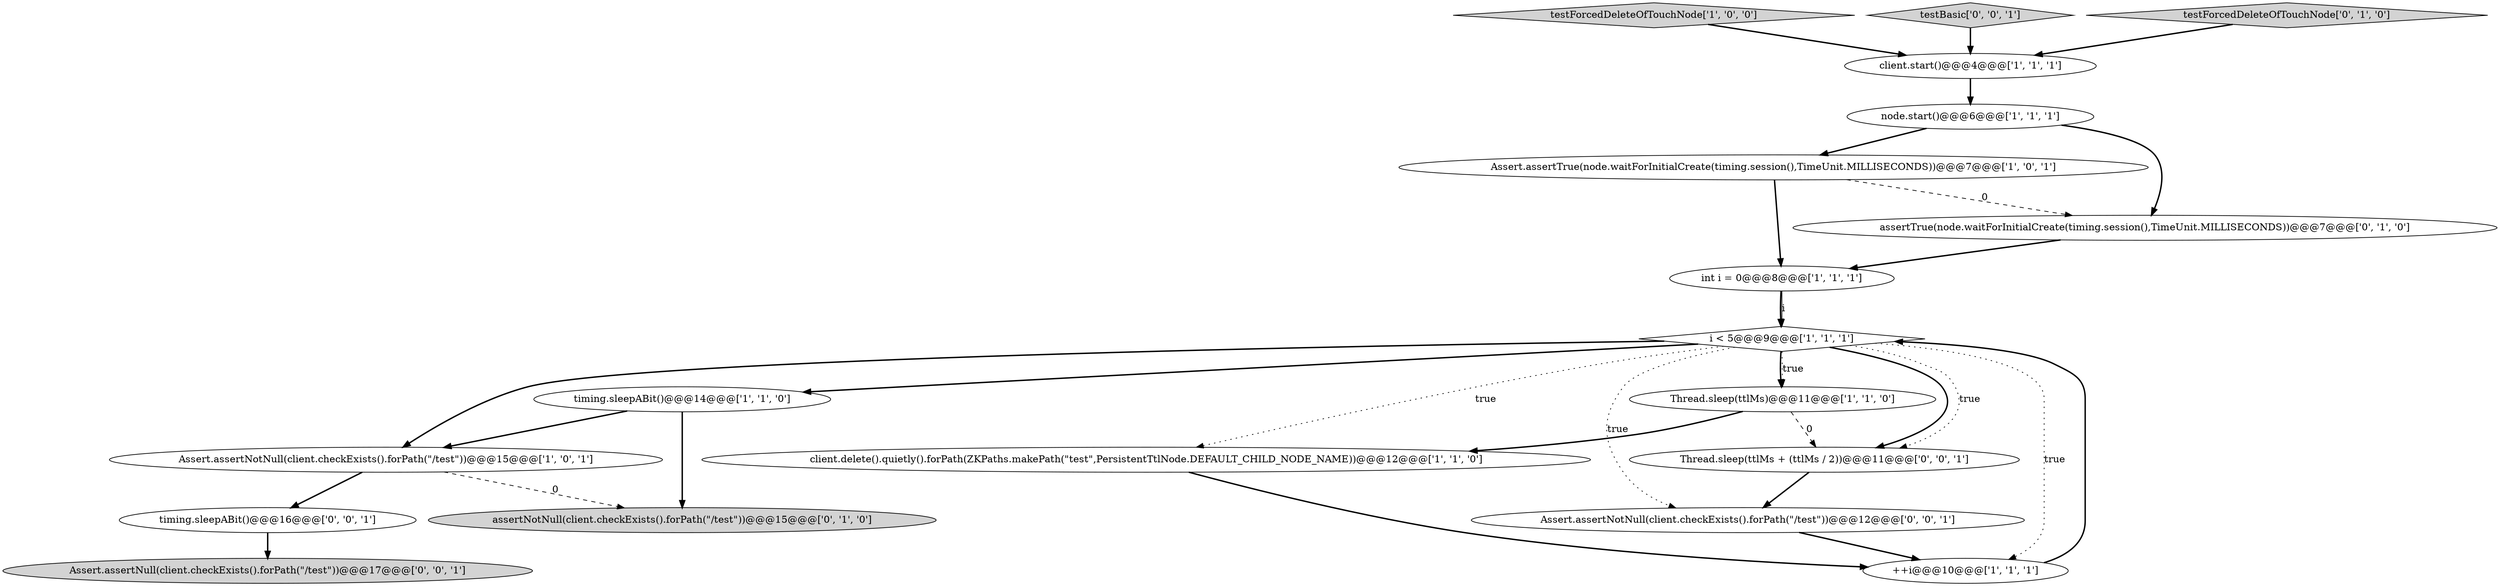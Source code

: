 digraph {
11 [style = filled, label = "assertTrue(node.waitForInitialCreate(timing.session(),TimeUnit.MILLISECONDS))@@@7@@@['0', '1', '0']", fillcolor = white, shape = ellipse image = "AAA1AAABBB2BBB"];
6 [style = filled, label = "testForcedDeleteOfTouchNode['1', '0', '0']", fillcolor = lightgray, shape = diamond image = "AAA0AAABBB1BBB"];
9 [style = filled, label = "i < 5@@@9@@@['1', '1', '1']", fillcolor = white, shape = diamond image = "AAA0AAABBB1BBB"];
2 [style = filled, label = "Assert.assertNotNull(client.checkExists().forPath(\"/test\"))@@@15@@@['1', '0', '1']", fillcolor = white, shape = ellipse image = "AAA0AAABBB1BBB"];
4 [style = filled, label = "Assert.assertTrue(node.waitForInitialCreate(timing.session(),TimeUnit.MILLISECONDS))@@@7@@@['1', '0', '1']", fillcolor = white, shape = ellipse image = "AAA0AAABBB1BBB"];
8 [style = filled, label = "node.start()@@@6@@@['1', '1', '1']", fillcolor = white, shape = ellipse image = "AAA0AAABBB1BBB"];
3 [style = filled, label = "Thread.sleep(ttlMs)@@@11@@@['1', '1', '0']", fillcolor = white, shape = ellipse image = "AAA0AAABBB1BBB"];
7 [style = filled, label = "client.start()@@@4@@@['1', '1', '1']", fillcolor = white, shape = ellipse image = "AAA0AAABBB1BBB"];
10 [style = filled, label = "++i@@@10@@@['1', '1', '1']", fillcolor = white, shape = ellipse image = "AAA0AAABBB1BBB"];
14 [style = filled, label = "Assert.assertNull(client.checkExists().forPath(\"/test\"))@@@17@@@['0', '0', '1']", fillcolor = lightgray, shape = ellipse image = "AAA0AAABBB3BBB"];
16 [style = filled, label = "Thread.sleep(ttlMs + (ttlMs / 2))@@@11@@@['0', '0', '1']", fillcolor = white, shape = ellipse image = "AAA0AAABBB3BBB"];
18 [style = filled, label = "testBasic['0', '0', '1']", fillcolor = lightgray, shape = diamond image = "AAA0AAABBB3BBB"];
1 [style = filled, label = "timing.sleepABit()@@@14@@@['1', '1', '0']", fillcolor = white, shape = ellipse image = "AAA0AAABBB1BBB"];
13 [style = filled, label = "testForcedDeleteOfTouchNode['0', '1', '0']", fillcolor = lightgray, shape = diamond image = "AAA0AAABBB2BBB"];
12 [style = filled, label = "assertNotNull(client.checkExists().forPath(\"/test\"))@@@15@@@['0', '1', '0']", fillcolor = lightgray, shape = ellipse image = "AAA1AAABBB2BBB"];
15 [style = filled, label = "timing.sleepABit()@@@16@@@['0', '0', '1']", fillcolor = white, shape = ellipse image = "AAA0AAABBB3BBB"];
5 [style = filled, label = "int i = 0@@@8@@@['1', '1', '1']", fillcolor = white, shape = ellipse image = "AAA0AAABBB1BBB"];
0 [style = filled, label = "client.delete().quietly().forPath(ZKPaths.makePath(\"test\",PersistentTtlNode.DEFAULT_CHILD_NODE_NAME))@@@12@@@['1', '1', '0']", fillcolor = white, shape = ellipse image = "AAA0AAABBB1BBB"];
17 [style = filled, label = "Assert.assertNotNull(client.checkExists().forPath(\"/test\"))@@@12@@@['0', '0', '1']", fillcolor = white, shape = ellipse image = "AAA0AAABBB3BBB"];
4->11 [style = dashed, label="0"];
7->8 [style = bold, label=""];
13->7 [style = bold, label=""];
8->4 [style = bold, label=""];
9->0 [style = dotted, label="true"];
3->16 [style = dashed, label="0"];
10->9 [style = bold, label=""];
1->12 [style = bold, label=""];
9->16 [style = bold, label=""];
4->5 [style = bold, label=""];
9->3 [style = bold, label=""];
9->2 [style = bold, label=""];
5->9 [style = bold, label=""];
9->17 [style = dotted, label="true"];
9->10 [style = dotted, label="true"];
0->10 [style = bold, label=""];
8->11 [style = bold, label=""];
15->14 [style = bold, label=""];
3->0 [style = bold, label=""];
5->9 [style = solid, label="i"];
9->16 [style = dotted, label="true"];
9->3 [style = dotted, label="true"];
16->17 [style = bold, label=""];
6->7 [style = bold, label=""];
9->1 [style = bold, label=""];
1->2 [style = bold, label=""];
2->15 [style = bold, label=""];
17->10 [style = bold, label=""];
11->5 [style = bold, label=""];
2->12 [style = dashed, label="0"];
18->7 [style = bold, label=""];
}
